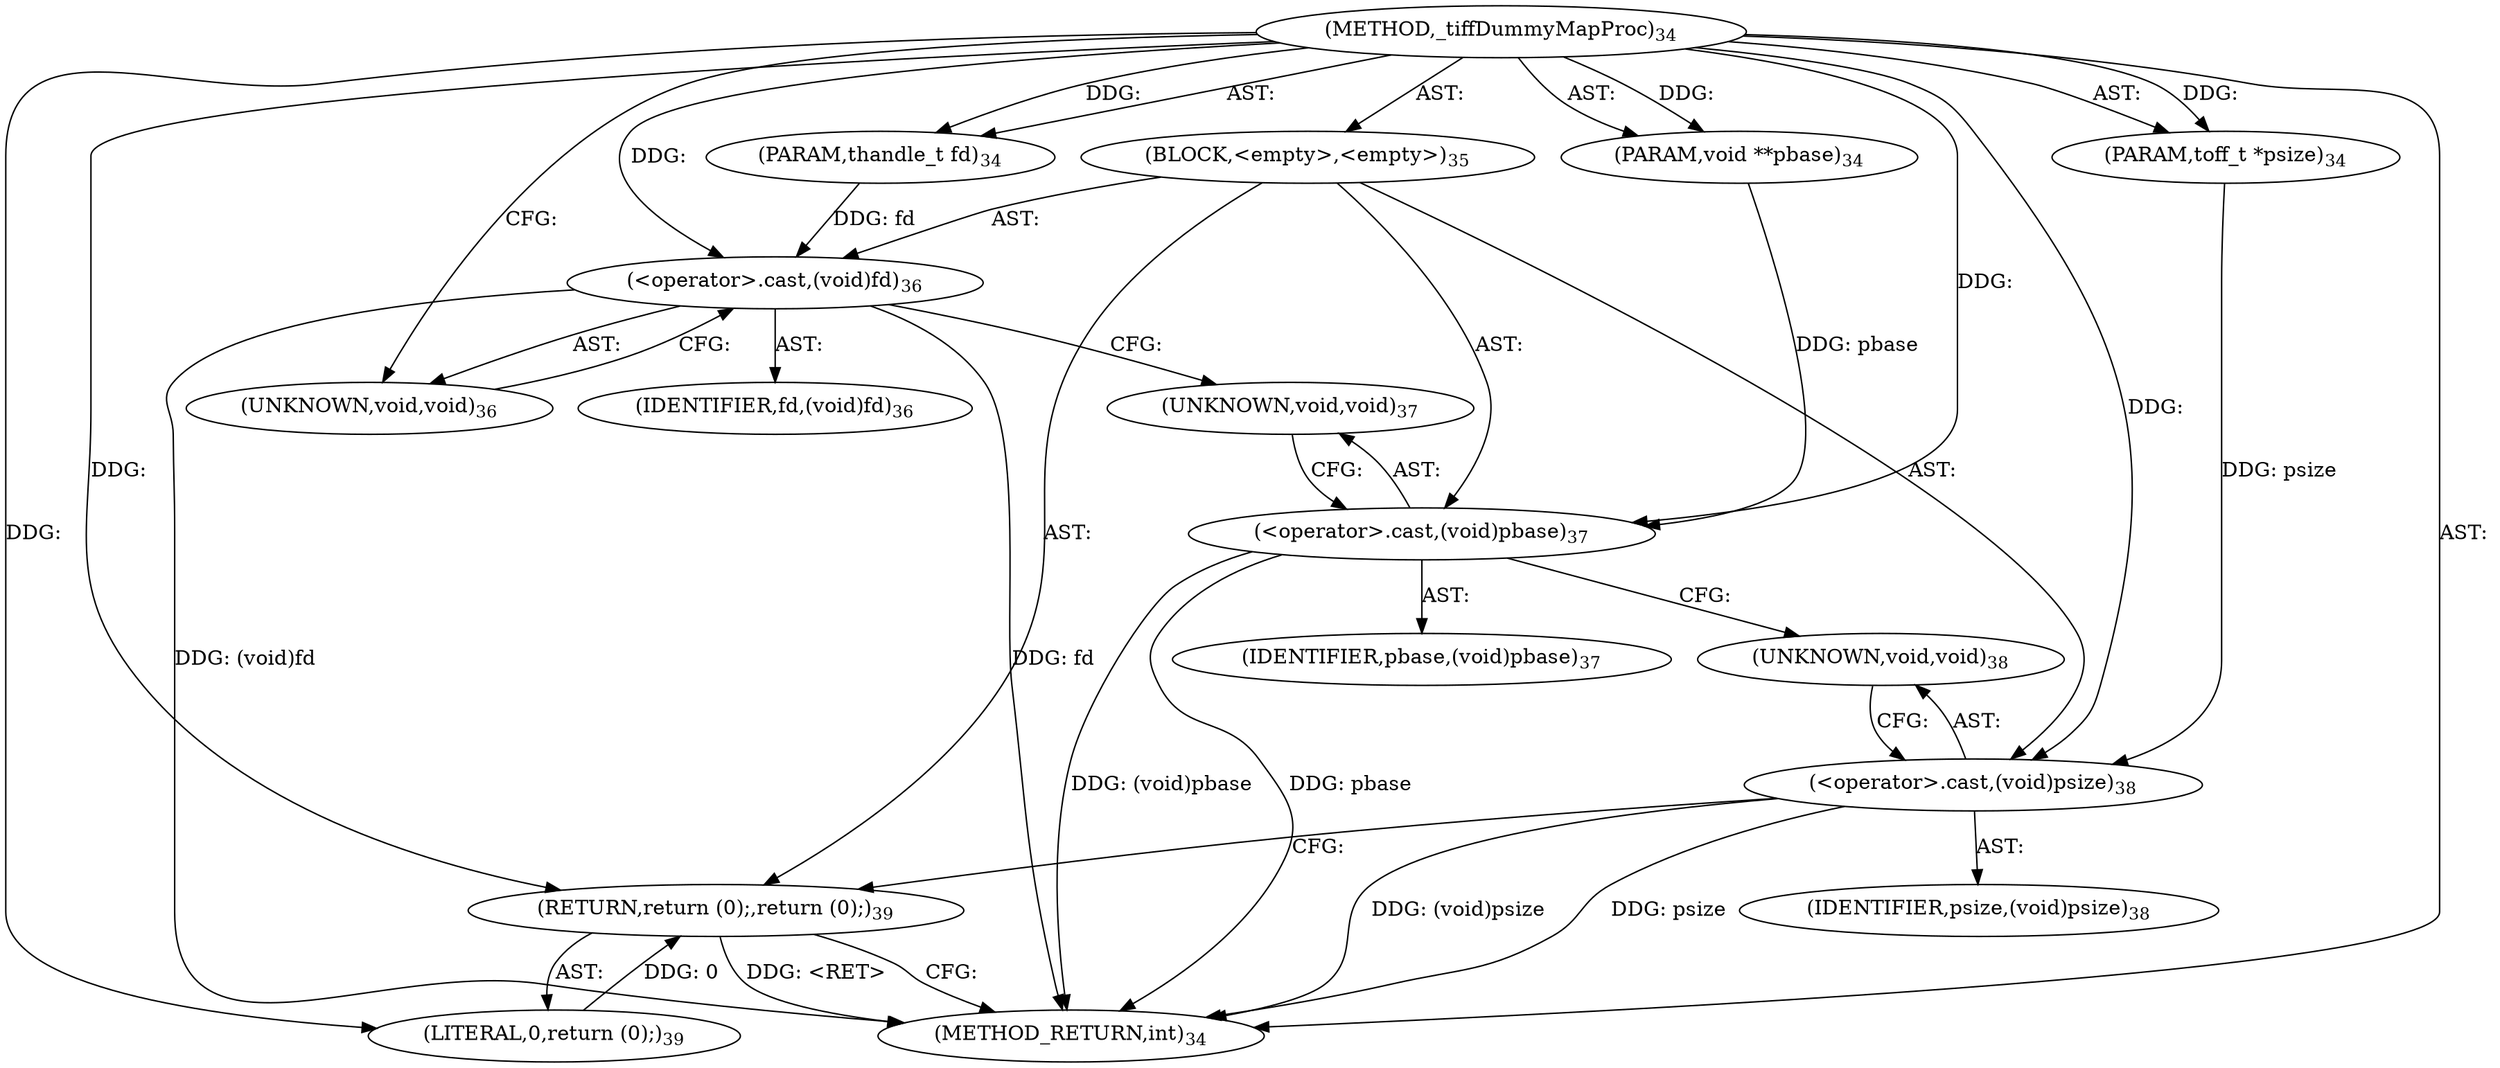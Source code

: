 digraph "_tiffDummyMapProc" {  
"7" [label = <(METHOD,_tiffDummyMapProc)<SUB>34</SUB>> ]
"8" [label = <(PARAM,thandle_t fd)<SUB>34</SUB>> ]
"9" [label = <(PARAM,void **pbase)<SUB>34</SUB>> ]
"10" [label = <(PARAM,toff_t *psize)<SUB>34</SUB>> ]
"11" [label = <(BLOCK,&lt;empty&gt;,&lt;empty&gt;)<SUB>35</SUB>> ]
"12" [label = <(&lt;operator&gt;.cast,(void)fd)<SUB>36</SUB>> ]
"13" [label = <(UNKNOWN,void,void)<SUB>36</SUB>> ]
"14" [label = <(IDENTIFIER,fd,(void)fd)<SUB>36</SUB>> ]
"15" [label = <(&lt;operator&gt;.cast,(void)pbase)<SUB>37</SUB>> ]
"16" [label = <(UNKNOWN,void,void)<SUB>37</SUB>> ]
"17" [label = <(IDENTIFIER,pbase,(void)pbase)<SUB>37</SUB>> ]
"18" [label = <(&lt;operator&gt;.cast,(void)psize)<SUB>38</SUB>> ]
"19" [label = <(UNKNOWN,void,void)<SUB>38</SUB>> ]
"20" [label = <(IDENTIFIER,psize,(void)psize)<SUB>38</SUB>> ]
"21" [label = <(RETURN,return (0);,return (0);)<SUB>39</SUB>> ]
"22" [label = <(LITERAL,0,return (0);)<SUB>39</SUB>> ]
"23" [label = <(METHOD_RETURN,int)<SUB>34</SUB>> ]
  "7" -> "8"  [ label = "AST: "] 
  "7" -> "9"  [ label = "AST: "] 
  "7" -> "10"  [ label = "AST: "] 
  "7" -> "11"  [ label = "AST: "] 
  "7" -> "23"  [ label = "AST: "] 
  "11" -> "12"  [ label = "AST: "] 
  "11" -> "15"  [ label = "AST: "] 
  "11" -> "18"  [ label = "AST: "] 
  "11" -> "21"  [ label = "AST: "] 
  "12" -> "13"  [ label = "AST: "] 
  "12" -> "14"  [ label = "AST: "] 
  "15" -> "16"  [ label = "AST: "] 
  "15" -> "17"  [ label = "AST: "] 
  "18" -> "19"  [ label = "AST: "] 
  "18" -> "20"  [ label = "AST: "] 
  "21" -> "22"  [ label = "AST: "] 
  "12" -> "16"  [ label = "CFG: "] 
  "15" -> "19"  [ label = "CFG: "] 
  "18" -> "21"  [ label = "CFG: "] 
  "21" -> "23"  [ label = "CFG: "] 
  "13" -> "12"  [ label = "CFG: "] 
  "16" -> "15"  [ label = "CFG: "] 
  "19" -> "18"  [ label = "CFG: "] 
  "7" -> "13"  [ label = "CFG: "] 
  "21" -> "23"  [ label = "DDG: &lt;RET&gt;"] 
  "12" -> "23"  [ label = "DDG: fd"] 
  "12" -> "23"  [ label = "DDG: (void)fd"] 
  "15" -> "23"  [ label = "DDG: pbase"] 
  "15" -> "23"  [ label = "DDG: (void)pbase"] 
  "18" -> "23"  [ label = "DDG: psize"] 
  "18" -> "23"  [ label = "DDG: (void)psize"] 
  "7" -> "8"  [ label = "DDG: "] 
  "7" -> "9"  [ label = "DDG: "] 
  "7" -> "10"  [ label = "DDG: "] 
  "8" -> "12"  [ label = "DDG: fd"] 
  "7" -> "12"  [ label = "DDG: "] 
  "9" -> "15"  [ label = "DDG: pbase"] 
  "7" -> "15"  [ label = "DDG: "] 
  "10" -> "18"  [ label = "DDG: psize"] 
  "7" -> "18"  [ label = "DDG: "] 
  "22" -> "21"  [ label = "DDG: 0"] 
  "7" -> "21"  [ label = "DDG: "] 
  "7" -> "22"  [ label = "DDG: "] 
}
